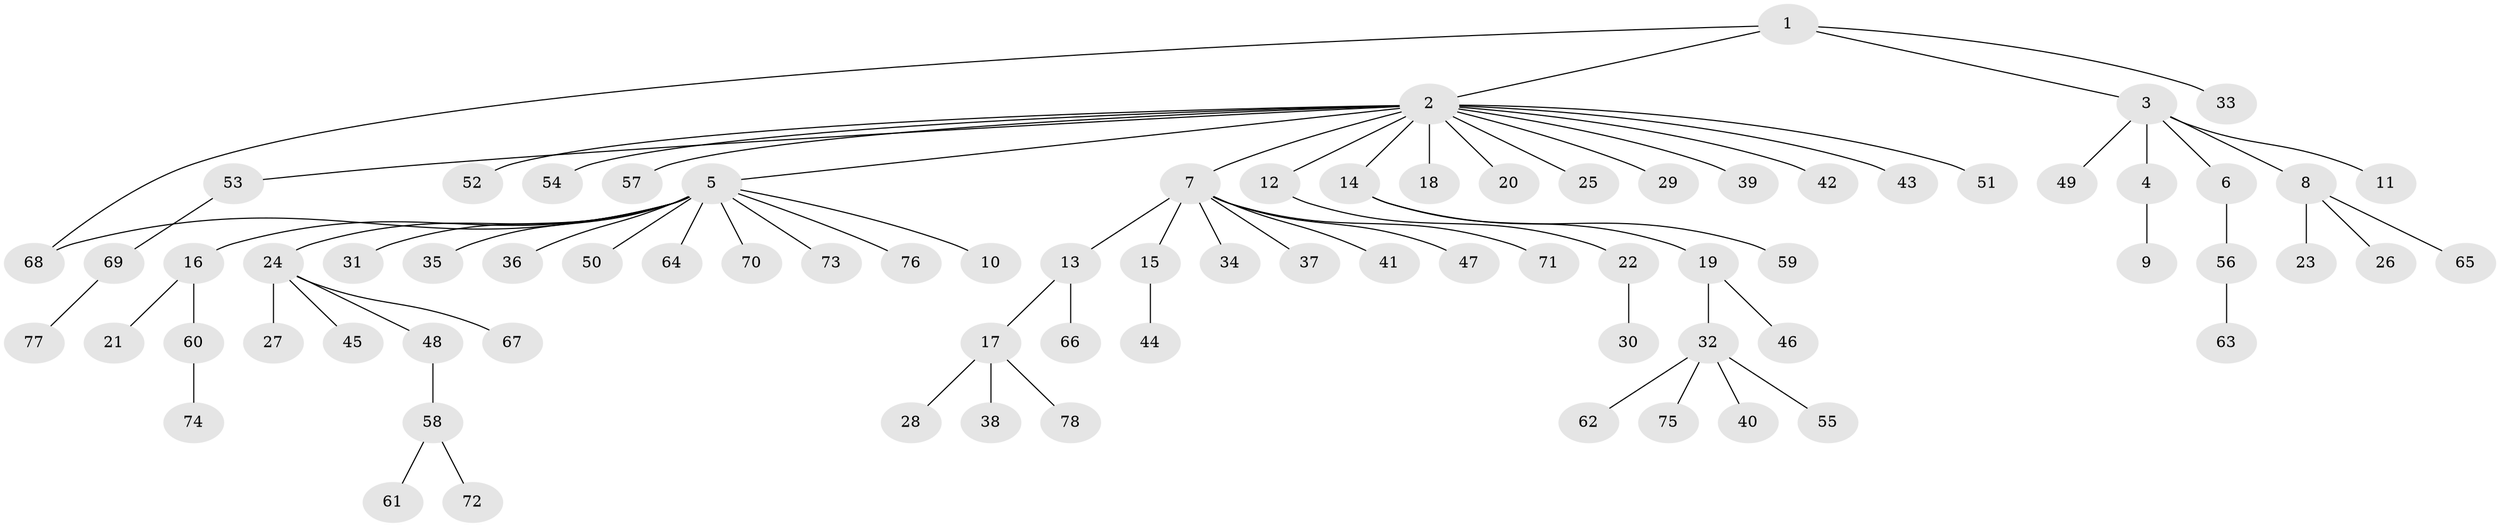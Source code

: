 // Generated by graph-tools (version 1.1) at 2025/48/03/09/25 04:48:44]
// undirected, 78 vertices, 78 edges
graph export_dot {
graph [start="1"]
  node [color=gray90,style=filled];
  1;
  2;
  3;
  4;
  5;
  6;
  7;
  8;
  9;
  10;
  11;
  12;
  13;
  14;
  15;
  16;
  17;
  18;
  19;
  20;
  21;
  22;
  23;
  24;
  25;
  26;
  27;
  28;
  29;
  30;
  31;
  32;
  33;
  34;
  35;
  36;
  37;
  38;
  39;
  40;
  41;
  42;
  43;
  44;
  45;
  46;
  47;
  48;
  49;
  50;
  51;
  52;
  53;
  54;
  55;
  56;
  57;
  58;
  59;
  60;
  61;
  62;
  63;
  64;
  65;
  66;
  67;
  68;
  69;
  70;
  71;
  72;
  73;
  74;
  75;
  76;
  77;
  78;
  1 -- 2;
  1 -- 3;
  1 -- 33;
  1 -- 68;
  2 -- 5;
  2 -- 7;
  2 -- 12;
  2 -- 14;
  2 -- 18;
  2 -- 20;
  2 -- 25;
  2 -- 29;
  2 -- 39;
  2 -- 42;
  2 -- 43;
  2 -- 51;
  2 -- 52;
  2 -- 53;
  2 -- 54;
  2 -- 57;
  3 -- 4;
  3 -- 6;
  3 -- 8;
  3 -- 11;
  3 -- 49;
  4 -- 9;
  5 -- 10;
  5 -- 16;
  5 -- 24;
  5 -- 31;
  5 -- 35;
  5 -- 36;
  5 -- 50;
  5 -- 64;
  5 -- 68;
  5 -- 70;
  5 -- 73;
  5 -- 76;
  6 -- 56;
  7 -- 13;
  7 -- 15;
  7 -- 34;
  7 -- 37;
  7 -- 41;
  7 -- 47;
  7 -- 71;
  8 -- 23;
  8 -- 26;
  8 -- 65;
  12 -- 22;
  13 -- 17;
  13 -- 66;
  14 -- 19;
  14 -- 59;
  15 -- 44;
  16 -- 21;
  16 -- 60;
  17 -- 28;
  17 -- 38;
  17 -- 78;
  19 -- 32;
  19 -- 46;
  22 -- 30;
  24 -- 27;
  24 -- 45;
  24 -- 48;
  24 -- 67;
  32 -- 40;
  32 -- 55;
  32 -- 62;
  32 -- 75;
  48 -- 58;
  53 -- 69;
  56 -- 63;
  58 -- 61;
  58 -- 72;
  60 -- 74;
  69 -- 77;
}

